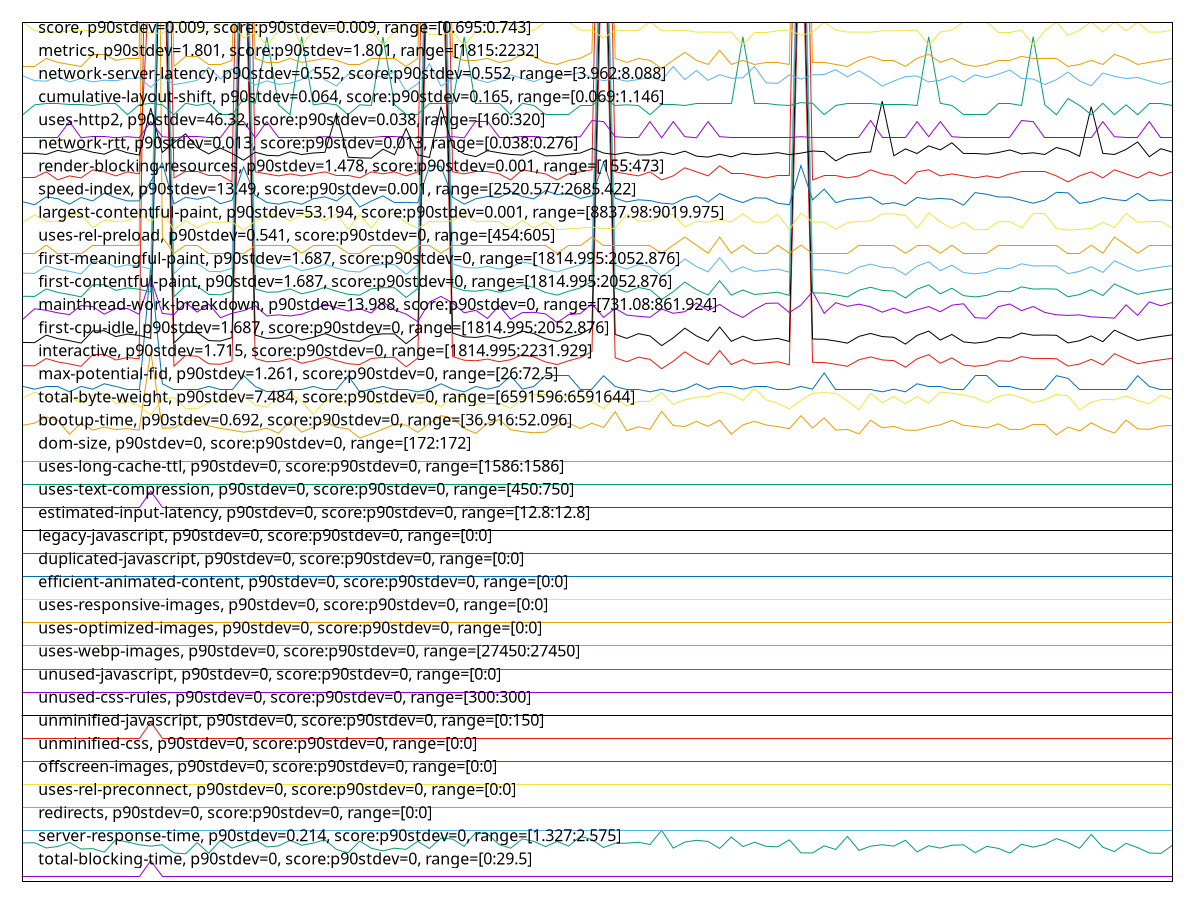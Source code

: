 reset
set terminal svg size 640, 4440 enhanced background rgb 'white'
set output "report_00007_2020-12-11T15:55:29.892Z/correlation/pages+cached+noexternal+nosvg/correlation.svg"

$totalBlockingTimeP90Stdev0ScoreP90Stdev0Range0295 <<EOF
0 0.2
1 0.2
2 0.2
3 0.2
4 0.2
5 0.2
6 0.2
7 0.2
8 0.2
9 0.2
10 0.2
11 0.8999999999999999
12 0.2
13 0.2
14 0.2
15 0.2
16 0.2
17 0.2
18 0.2
19 0.2
20 0.2
21 0.2
22 0.2
23 0.2
24 0.2
25 0.2
26 0.2
27 0.2
28 0.2
29 0.2
30 0.2
31 0.2
32 0.2
33 0.2
34 0.2
35 0.2
36 0.2
37 0.2
38 0.2
39 0.2
40 0.2
41 0.2
42 0.2
43 0.2
44 0.2
45 0.2
46 0.2
47 0.2
48 0.2
49 0.2
50 0.2
51 0.2
52 0.2
53 0.2
54 0.2
55 0.2
56 0.2
57 0.2
58 0.2
59 0.2
60 0.2
61 0.2
62 0.2
63 0.2
64 0.2
65 0.2
66 0.2
67 0.2
68 0.2
69 0.2
70 0.2
71 0.2
72 0.2
73 0.2
74 0.2
75 0.2
76 0.2
77 0.2
78 0.2
79 0.2
80 0.2
81 0.2
82 0.2
83 0.2
84 0.2
85 0.2
86 0.2
87 0.2
88 0.2
89 0.2
90 0.2
91 0.2
92 0.2
93 0.2
94 0.2
95 0.2
96 0.2
97 0.2
98 0.2
99 0.2
EOF

$serverResponseTimeP90Stdev0214ScoreP90Stdev0Range13272575 <<EOF
0 1.6701979045401627
1 1.6759022118742721
2 1.4518044237485446
3 1.516996507566938
4 1.689755529685681
5 1.4061699650756694
6 1.4232828870779977
7 1.2700814901047728
8 1.809545983701979
9 1.7117578579743888
10 1.5927823050058205
11 1.5292200232828868
12 1.5911525029103608
13 1.2366705471478463
14 1.2
15 1.6807916181606517
16 1.2236321303841677
17 1.7826542491268915
18 1.4436554132712456
19 1.618044237485448
20 1.8038416763678695
21 1.4941792782305003
22 1.5406286379511056
23 1.7834691501746212
24 1.569965075669383
25 1.6620488940628637
26 1.806286379511059
27 1.3866123399301513
28 1.240745052386496
29 1.7492433061699648
30 1.438766006984866
31 1.3263096623981372
32 1.4428405122235155
33 1.3931315483119906
34 1.7394644935972057
35 1.4265424912689173
36 1.8804423748544816
37 1.8364377182770664
38 1.5243306169965074
39 2.1273573923166467
40 2.0621653084982534
41 1.6017462165308498
42 1.440395809080326
43 1.8462165308498248
44 1.7362048894062863
45 1.5104772991850985
46 1.7362048894062863
47 1.5308498253783467
48 1.9562281722933639
49 1.817694994179278
50 1.4729918509895226
51 1.6555296856810244
52 1.6604190919674038
53 1.7019790454016297
54 1.6009313154831197
55 2.216996507566938
56 1.4452852153667053
57 1.7052386495925491
58 1.7834691501746212
59 1.7362048894062863
60 1.429802095459837
61 1.9277066356228172
62 1.5121071012805585
63 1.70034924330617
64 1.5251455180442375
65 1.5015133876600695
66 1.8046565774155994
67 1.2383003492433062
68 1.2374854481955762
69 1.5471478463329453
70 1.3866123399301513
71 1.9521536670547146
72 1.3474970896391152
73 1.5292200232828868
74 1.5911525029103606
75 1.5316647264260765
76 1.7867287543655412
77 1.2806752037252618
78 1.5479627473806752
79 1.4452852153667055
80 1.5715948777648427
81 1.5870779976717113
82 1.2464493597206054
83 1.5227008149010477
84 1.4330616996507566
85 1.2277066356228172
86 1.6139697322467983
87 1.487660069848661
88 1.607450523864959
89 1.857625145518044
90 1.684866123399301
91 1.4355064027939464
92 2.036903376018626
93 1.4835855646100116
94 1.29778812572759
95 1.6547147846332946
96 1.466472642607683
97 1.2350407450523864
98 1.2162980209545984
99 1.5707799767171127
EOF

$redirectsP90Stdev0ScoreP90Stdev0Range00 <<EOF
0 2.2
1 2.2
2 2.2
3 2.2
4 2.2
5 2.2
6 2.2
7 2.2
8 2.2
9 2.2
10 2.2
11 2.2
12 2.2
13 2.2
14 2.2
15 2.2
16 2.2
17 2.2
18 2.2
19 2.2
20 2.2
21 2.2
22 2.2
23 2.2
24 2.2
25 2.2
26 2.2
27 2.2
28 2.2
29 2.2
30 2.2
31 2.2
32 2.2
33 2.2
34 2.2
35 2.2
36 2.2
37 2.2
38 2.2
39 2.2
40 2.2
41 2.2
42 2.2
43 2.2
44 2.2
45 2.2
46 2.2
47 2.2
48 2.2
49 2.2
50 2.2
51 2.2
52 2.2
53 2.2
54 2.2
55 2.2
56 2.2
57 2.2
58 2.2
59 2.2
60 2.2
61 2.2
62 2.2
63 2.2
64 2.2
65 2.2
66 2.2
67 2.2
68 2.2
69 2.2
70 2.2
71 2.2
72 2.2
73 2.2
74 2.2
75 2.2
76 2.2
77 2.2
78 2.2
79 2.2
80 2.2
81 2.2
82 2.2
83 2.2
84 2.2
85 2.2
86 2.2
87 2.2
88 2.2
89 2.2
90 2.2
91 2.2
92 2.2
93 2.2
94 2.2
95 2.2
96 2.2
97 2.2
98 2.2
99 2.2
EOF

$usesRelPreconnectP90Stdev0ScoreP90Stdev0Range00 <<EOF
0 3.2
1 3.2
2 3.2
3 3.2
4 3.2
5 3.2
6 3.2
7 3.2
8 3.2
9 3.2
10 3.2
11 3.2
12 3.2
13 3.2
14 3.2
15 3.2
16 3.2
17 3.2
18 3.2
19 3.2
20 3.2
21 3.2
22 3.2
23 3.2
24 3.2
25 3.2
26 3.2
27 3.2
28 3.2
29 3.2
30 3.2
31 3.2
32 3.2
33 3.2
34 3.2
35 3.2
36 3.2
37 3.2
38 3.2
39 3.2
40 3.2
41 3.2
42 3.2
43 3.2
44 3.2
45 3.2
46 3.2
47 3.2
48 3.2
49 3.2
50 3.2
51 3.2
52 3.2
53 3.2
54 3.2
55 3.2
56 3.2
57 3.2
58 3.2
59 3.2
60 3.2
61 3.2
62 3.2
63 3.2
64 3.2
65 3.2
66 3.2
67 3.2
68 3.2
69 3.2
70 3.2
71 3.2
72 3.2
73 3.2
74 3.2
75 3.2
76 3.2
77 3.2
78 3.2
79 3.2
80 3.2
81 3.2
82 3.2
83 3.2
84 3.2
85 3.2
86 3.2
87 3.2
88 3.2
89 3.2
90 3.2
91 3.2
92 3.2
93 3.2
94 3.2
95 3.2
96 3.2
97 3.2
98 3.2
99 3.2
EOF

$offscreenImagesP90Stdev0ScoreP90Stdev0Range00 <<EOF
0 4.2
1 4.2
2 4.2
3 4.2
4 4.2
5 4.2
6 4.2
7 4.2
8 4.2
9 4.2
10 4.2
11 4.2
12 4.2
13 4.2
14 4.2
15 4.2
16 4.2
17 4.2
18 4.2
19 4.2
20 4.2
21 4.2
22 4.2
23 4.2
24 4.2
25 4.2
26 4.2
27 4.2
28 4.2
29 4.2
30 4.2
31 4.2
32 4.2
33 4.2
34 4.2
35 4.2
36 4.2
37 4.2
38 4.2
39 4.2
40 4.2
41 4.2
42 4.2
43 4.2
44 4.2
45 4.2
46 4.2
47 4.2
48 4.2
49 4.2
50 4.2
51 4.2
52 4.2
53 4.2
54 4.2
55 4.2
56 4.2
57 4.2
58 4.2
59 4.2
60 4.2
61 4.2
62 4.2
63 4.2
64 4.2
65 4.2
66 4.2
67 4.2
68 4.2
69 4.2
70 4.2
71 4.2
72 4.2
73 4.2
74 4.2
75 4.2
76 4.2
77 4.2
78 4.2
79 4.2
80 4.2
81 4.2
82 4.2
83 4.2
84 4.2
85 4.2
86 4.2
87 4.2
88 4.2
89 4.2
90 4.2
91 4.2
92 4.2
93 4.2
94 4.2
95 4.2
96 4.2
97 4.2
98 4.2
99 4.2
EOF

$unminifiedCssP90Stdev0ScoreP90Stdev0Range00 <<EOF
0 5.2
1 5.2
2 5.2
3 5.2
4 5.2
5 5.2
6 5.2
7 5.2
8 5.2
9 5.2
10 5.2
11 5.2
12 5.2
13 5.2
14 5.2
15 5.2
16 5.2
17 5.2
18 5.2
19 5.2
20 5.2
21 5.2
22 5.2
23 5.2
24 5.2
25 5.2
26 5.2
27 5.2
28 5.2
29 5.2
30 5.2
31 5.2
32 5.2
33 5.2
34 5.2
35 5.2
36 5.2
37 5.2
38 5.2
39 5.2
40 5.2
41 5.2
42 5.2
43 5.2
44 5.2
45 5.2
46 5.2
47 5.2
48 5.2
49 5.2
50 5.2
51 5.2
52 5.2
53 5.2
54 5.2
55 5.2
56 5.2
57 5.2
58 5.2
59 5.2
60 5.2
61 5.2
62 5.2
63 5.2
64 5.2
65 5.2
66 5.2
67 5.2
68 5.2
69 5.2
70 5.2
71 5.2
72 5.2
73 5.2
74 5.2
75 5.2
76 5.2
77 5.2
78 5.2
79 5.2
80 5.2
81 5.2
82 5.2
83 5.2
84 5.2
85 5.2
86 5.2
87 5.2
88 5.2
89 5.2
90 5.2
91 5.2
92 5.2
93 5.2
94 5.2
95 5.2
96 5.2
97 5.2
98 5.2
99 5.2
EOF

$unminifiedJavascriptP90Stdev0ScoreP90Stdev0Range0150 <<EOF
0 6.2
1 6.2
2 6.2
3 6.2
4 6.2
5 6.2
6 6.2
7 6.2
8 6.2
9 6.2
10 6.2
11 6.9
12 6.2
13 6.2
14 6.2
15 6.2
16 6.2
17 6.2
18 6.2
19 6.2
20 6.2
21 6.2
22 6.2
23 6.2
24 6.2
25 6.2
26 6.2
27 6.2
28 6.2
29 6.2
30 6.2
31 6.2
32 6.2
33 6.2
34 6.2
35 6.2
36 6.2
37 6.2
38 6.2
39 6.2
40 6.2
41 6.2
42 6.2
43 6.2
44 6.2
45 6.2
46 6.2
47 6.2
48 6.2
49 6.2
50 6.2
51 6.2
52 6.2
53 6.2
54 6.2
55 6.2
56 6.2
57 6.2
58 6.2
59 6.2
60 6.2
61 6.2
62 6.2
63 6.2
64 6.2
65 6.2
66 6.2
67 6.2
68 6.2
69 6.2
70 6.2
71 6.2
72 6.2
73 6.2
74 6.2
75 6.2
76 6.2
77 6.2
78 6.2
79 6.2
80 6.2
81 6.2
82 6.2
83 6.2
84 6.2
85 6.2
86 6.2
87 6.2
88 6.2
89 6.2
90 6.2
91 6.2
92 6.2
93 6.2
94 6.2
95 6.2
96 6.2
97 6.2
98 6.2
99 6.2
EOF

$unusedCssRulesP90Stdev0ScoreP90Stdev0Range300300 <<EOF
0 7.2
1 7.2
2 7.2
3 7.2
4 7.2
5 7.2
6 7.2
7 7.2
8 7.2
9 7.2
10 7.2
11 7.2
12 7.2
13 7.2
14 7.2
15 7.2
16 7.2
17 7.2
18 7.2
19 7.2
20 7.2
21 7.2
22 7.2
23 7.2
24 7.2
25 7.2
26 7.2
27 7.2
28 7.2
29 7.2
30 7.2
31 7.2
32 7.2
33 7.2
34 7.2
35 7.2
36 7.2
37 7.2
38 7.2
39 7.2
40 7.2
41 7.2
42 7.2
43 7.2
44 7.2
45 7.2
46 7.2
47 7.2
48 7.2
49 7.2
50 7.2
51 7.2
52 7.2
53 7.2
54 7.2
55 7.2
56 7.2
57 7.2
58 7.2
59 7.2
60 7.2
61 7.2
62 7.2
63 7.2
64 7.2
65 7.2
66 7.2
67 7.2
68 7.2
69 7.2
70 7.2
71 7.2
72 7.2
73 7.2
74 7.2
75 7.2
76 7.2
77 7.2
78 7.2
79 7.2
80 7.2
81 7.2
82 7.2
83 7.2
84 7.2
85 7.2
86 7.2
87 7.2
88 7.2
89 7.2
90 7.2
91 7.2
92 7.2
93 7.2
94 7.2
95 7.2
96 7.2
97 7.2
98 7.2
99 7.2
EOF

$unusedJavascriptP90Stdev0ScoreP90Stdev0Range00 <<EOF
0 8.2
1 8.2
2 8.2
3 8.2
4 8.2
5 8.2
6 8.2
7 8.2
8 8.2
9 8.2
10 8.2
11 8.2
12 8.2
13 8.2
14 8.2
15 8.2
16 8.2
17 8.2
18 8.2
19 8.2
20 8.2
21 8.2
22 8.2
23 8.2
24 8.2
25 8.2
26 8.2
27 8.2
28 8.2
29 8.2
30 8.2
31 8.2
32 8.2
33 8.2
34 8.2
35 8.2
36 8.2
37 8.2
38 8.2
39 8.2
40 8.2
41 8.2
42 8.2
43 8.2
44 8.2
45 8.2
46 8.2
47 8.2
48 8.2
49 8.2
50 8.2
51 8.2
52 8.2
53 8.2
54 8.2
55 8.2
56 8.2
57 8.2
58 8.2
59 8.2
60 8.2
61 8.2
62 8.2
63 8.2
64 8.2
65 8.2
66 8.2
67 8.2
68 8.2
69 8.2
70 8.2
71 8.2
72 8.2
73 8.2
74 8.2
75 8.2
76 8.2
77 8.2
78 8.2
79 8.2
80 8.2
81 8.2
82 8.2
83 8.2
84 8.2
85 8.2
86 8.2
87 8.2
88 8.2
89 8.2
90 8.2
91 8.2
92 8.2
93 8.2
94 8.2
95 8.2
96 8.2
97 8.2
98 8.2
99 8.2
EOF

$usesWebpImagesP90Stdev0ScoreP90Stdev0Range2745027450 <<EOF
0 9.2
1 9.2
2 9.2
3 9.2
4 9.2
5 9.2
6 9.2
7 9.2
8 9.2
9 9.2
10 9.2
11 9.2
12 9.2
13 9.2
14 9.2
15 9.2
16 9.2
17 9.2
18 9.2
19 9.2
20 9.2
21 9.2
22 9.2
23 9.2
24 9.2
25 9.2
26 9.2
27 9.2
28 9.2
29 9.2
30 9.2
31 9.2
32 9.2
33 9.2
34 9.2
35 9.2
36 9.2
37 9.2
38 9.2
39 9.2
40 9.2
41 9.2
42 9.2
43 9.2
44 9.2
45 9.2
46 9.2
47 9.2
48 9.2
49 9.2
50 9.2
51 9.2
52 9.2
53 9.2
54 9.2
55 9.2
56 9.2
57 9.2
58 9.2
59 9.2
60 9.2
61 9.2
62 9.2
63 9.2
64 9.2
65 9.2
66 9.2
67 9.2
68 9.2
69 9.2
70 9.2
71 9.2
72 9.2
73 9.2
74 9.2
75 9.2
76 9.2
77 9.2
78 9.2
79 9.2
80 9.2
81 9.2
82 9.2
83 9.2
84 9.2
85 9.2
86 9.2
87 9.2
88 9.2
89 9.2
90 9.2
91 9.2
92 9.2
93 9.2
94 9.2
95 9.2
96 9.2
97 9.2
98 9.2
99 9.2
EOF

$usesOptimizedImagesP90Stdev0ScoreP90Stdev0Range00 <<EOF
0 10.2
1 10.2
2 10.2
3 10.2
4 10.2
5 10.2
6 10.2
7 10.2
8 10.2
9 10.2
10 10.2
11 10.2
12 10.2
13 10.2
14 10.2
15 10.2
16 10.2
17 10.2
18 10.2
19 10.2
20 10.2
21 10.2
22 10.2
23 10.2
24 10.2
25 10.2
26 10.2
27 10.2
28 10.2
29 10.2
30 10.2
31 10.2
32 10.2
33 10.2
34 10.2
35 10.2
36 10.2
37 10.2
38 10.2
39 10.2
40 10.2
41 10.2
42 10.2
43 10.2
44 10.2
45 10.2
46 10.2
47 10.2
48 10.2
49 10.2
50 10.2
51 10.2
52 10.2
53 10.2
54 10.2
55 10.2
56 10.2
57 10.2
58 10.2
59 10.2
60 10.2
61 10.2
62 10.2
63 10.2
64 10.2
65 10.2
66 10.2
67 10.2
68 10.2
69 10.2
70 10.2
71 10.2
72 10.2
73 10.2
74 10.2
75 10.2
76 10.2
77 10.2
78 10.2
79 10.2
80 10.2
81 10.2
82 10.2
83 10.2
84 10.2
85 10.2
86 10.2
87 10.2
88 10.2
89 10.2
90 10.2
91 10.2
92 10.2
93 10.2
94 10.2
95 10.2
96 10.2
97 10.2
98 10.2
99 10.2
EOF

$usesResponsiveImagesP90Stdev0ScoreP90Stdev0Range00 <<EOF
0 11.2
1 11.2
2 11.2
3 11.2
4 11.2
5 11.2
6 11.2
7 11.2
8 11.2
9 11.2
10 11.2
11 11.2
12 11.2
13 11.2
14 11.2
15 11.2
16 11.2
17 11.2
18 11.2
19 11.2
20 11.2
21 11.2
22 11.2
23 11.2
24 11.2
25 11.2
26 11.2
27 11.2
28 11.2
29 11.2
30 11.2
31 11.2
32 11.2
33 11.2
34 11.2
35 11.2
36 11.2
37 11.2
38 11.2
39 11.2
40 11.2
41 11.2
42 11.2
43 11.2
44 11.2
45 11.2
46 11.2
47 11.2
48 11.2
49 11.2
50 11.2
51 11.2
52 11.2
53 11.2
54 11.2
55 11.2
56 11.2
57 11.2
58 11.2
59 11.2
60 11.2
61 11.2
62 11.2
63 11.2
64 11.2
65 11.2
66 11.2
67 11.2
68 11.2
69 11.2
70 11.2
71 11.2
72 11.2
73 11.2
74 11.2
75 11.2
76 11.2
77 11.2
78 11.2
79 11.2
80 11.2
81 11.2
82 11.2
83 11.2
84 11.2
85 11.2
86 11.2
87 11.2
88 11.2
89 11.2
90 11.2
91 11.2
92 11.2
93 11.2
94 11.2
95 11.2
96 11.2
97 11.2
98 11.2
99 11.2
EOF

$efficientAnimatedContentP90Stdev0ScoreP90Stdev0Range00 <<EOF
0 12.2
1 12.2
2 12.2
3 12.2
4 12.2
5 12.2
6 12.2
7 12.2
8 12.2
9 12.2
10 12.2
11 12.2
12 12.2
13 12.2
14 12.2
15 12.2
16 12.2
17 12.2
18 12.2
19 12.2
20 12.2
21 12.2
22 12.2
23 12.2
24 12.2
25 12.2
26 12.2
27 12.2
28 12.2
29 12.2
30 12.2
31 12.2
32 12.2
33 12.2
34 12.2
35 12.2
36 12.2
37 12.2
38 12.2
39 12.2
40 12.2
41 12.2
42 12.2
43 12.2
44 12.2
45 12.2
46 12.2
47 12.2
48 12.2
49 12.2
50 12.2
51 12.2
52 12.2
53 12.2
54 12.2
55 12.2
56 12.2
57 12.2
58 12.2
59 12.2
60 12.2
61 12.2
62 12.2
63 12.2
64 12.2
65 12.2
66 12.2
67 12.2
68 12.2
69 12.2
70 12.2
71 12.2
72 12.2
73 12.2
74 12.2
75 12.2
76 12.2
77 12.2
78 12.2
79 12.2
80 12.2
81 12.2
82 12.2
83 12.2
84 12.2
85 12.2
86 12.2
87 12.2
88 12.2
89 12.2
90 12.2
91 12.2
92 12.2
93 12.2
94 12.2
95 12.2
96 12.2
97 12.2
98 12.2
99 12.2
EOF

$duplicatedJavascriptP90Stdev0ScoreP90Stdev0Range00 <<EOF
0 13.2
1 13.2
2 13.2
3 13.2
4 13.2
5 13.2
6 13.2
7 13.2
8 13.2
9 13.2
10 13.2
11 13.2
12 13.2
13 13.2
14 13.2
15 13.2
16 13.2
17 13.2
18 13.2
19 13.2
20 13.2
21 13.2
22 13.2
23 13.2
24 13.2
25 13.2
26 13.2
27 13.2
28 13.2
29 13.2
30 13.2
31 13.2
32 13.2
33 13.2
34 13.2
35 13.2
36 13.2
37 13.2
38 13.2
39 13.2
40 13.2
41 13.2
42 13.2
43 13.2
44 13.2
45 13.2
46 13.2
47 13.2
48 13.2
49 13.2
50 13.2
51 13.2
52 13.2
53 13.2
54 13.2
55 13.2
56 13.2
57 13.2
58 13.2
59 13.2
60 13.2
61 13.2
62 13.2
63 13.2
64 13.2
65 13.2
66 13.2
67 13.2
68 13.2
69 13.2
70 13.2
71 13.2
72 13.2
73 13.2
74 13.2
75 13.2
76 13.2
77 13.2
78 13.2
79 13.2
80 13.2
81 13.2
82 13.2
83 13.2
84 13.2
85 13.2
86 13.2
87 13.2
88 13.2
89 13.2
90 13.2
91 13.2
92 13.2
93 13.2
94 13.2
95 13.2
96 13.2
97 13.2
98 13.2
99 13.2
EOF

$legacyJavascriptP90Stdev0ScoreP90Stdev0Range00 <<EOF
0 14.2
1 14.2
2 14.2
3 14.2
4 14.2
5 14.2
6 14.2
7 14.2
8 14.2
9 14.2
10 14.2
11 14.2
12 14.2
13 14.2
14 14.2
15 14.2
16 14.2
17 14.2
18 14.2
19 14.2
20 14.2
21 14.2
22 14.2
23 14.2
24 14.2
25 14.2
26 14.2
27 14.2
28 14.2
29 14.2
30 14.2
31 14.2
32 14.2
33 14.2
34 14.2
35 14.2
36 14.2
37 14.2
38 14.2
39 14.2
40 14.2
41 14.2
42 14.2
43 14.2
44 14.2
45 14.2
46 14.2
47 14.2
48 14.2
49 14.2
50 14.2
51 14.2
52 14.2
53 14.2
54 14.2
55 14.2
56 14.2
57 14.2
58 14.2
59 14.2
60 14.2
61 14.2
62 14.2
63 14.2
64 14.2
65 14.2
66 14.2
67 14.2
68 14.2
69 14.2
70 14.2
71 14.2
72 14.2
73 14.2
74 14.2
75 14.2
76 14.2
77 14.2
78 14.2
79 14.2
80 14.2
81 14.2
82 14.2
83 14.2
84 14.2
85 14.2
86 14.2
87 14.2
88 14.2
89 14.2
90 14.2
91 14.2
92 14.2
93 14.2
94 14.2
95 14.2
96 14.2
97 14.2
98 14.2
99 14.2
EOF

$estimatedInputLatencyP90Stdev0ScoreP90Stdev0Range128128 <<EOF
0 15.2
1 15.2
2 15.2
3 15.2
4 15.2
5 15.2
6 15.2
7 15.2
8 15.2
9 15.2
10 15.2
11 15.2
12 15.2
13 15.2
14 15.2
15 15.2
16 15.2
17 15.2
18 15.2
19 15.2
20 15.2
21 15.2
22 15.2
23 15.2
24 15.2
25 15.2
26 15.2
27 15.2
28 15.2
29 15.2
30 15.2
31 15.2
32 15.2
33 15.2
34 15.2
35 15.2
36 15.2
37 15.2
38 15.2
39 15.2
40 15.2
41 15.2
42 15.2
43 15.2
44 15.2
45 15.2
46 15.2
47 15.2
48 15.2
49 15.2
50 15.2
51 15.2
52 15.2
53 15.2
54 15.2
55 15.2
56 15.2
57 15.2
58 15.2
59 15.2
60 15.2
61 15.2
62 15.2
63 15.2
64 15.2
65 15.2
66 15.2
67 15.2
68 15.2
69 15.2
70 15.2
71 15.2
72 15.2
73 15.2
74 15.2
75 15.2
76 15.2
77 15.2
78 15.2
79 15.2
80 15.2
81 15.2
82 15.2
83 15.2
84 15.2
85 15.2
86 15.2
87 15.2
88 15.2
89 15.2
90 15.2
91 15.2
92 15.2
93 15.2
94 15.2
95 15.2
96 15.2
97 15.2
98 15.2
99 15.2
EOF

$usesTextCompressionP90Stdev0ScoreP90Stdev0Range450750 <<EOF
0 16.2
1 16.2
2 16.2
3 16.2
4 16.2
5 16.2
6 16.2
7 16.2
8 16.2
9 16.2
10 16.2
11 16.9
12 16.2
13 16.2
14 16.2
15 16.2
16 16.2
17 16.2
18 16.2
19 16.2
20 16.2
21 16.2
22 16.2
23 16.2
24 16.2
25 16.2
26 16.2
27 16.2
28 16.2
29 16.2
30 16.2
31 16.2
32 16.2
33 16.2
34 16.2
35 16.2
36 16.2
37 16.2
38 16.2
39 16.2
40 16.2
41 16.2
42 16.2
43 16.2
44 16.2
45 16.2
46 16.2
47 16.2
48 16.2
49 16.2
50 16.2
51 16.2
52 16.2
53 16.2
54 16.2
55 16.2
56 16.2
57 16.2
58 16.2
59 16.2
60 16.2
61 16.2
62 16.2
63 16.2
64 16.2
65 16.2
66 16.2
67 16.2
68 16.2
69 16.2
70 16.2
71 16.2
72 16.2
73 16.2
74 16.2
75 16.2
76 16.2
77 16.2
78 16.2
79 16.2
80 16.2
81 16.2
82 16.2
83 16.2
84 16.2
85 16.2
86 16.2
87 16.2
88 16.2
89 16.2
90 16.2
91 16.2
92 16.2
93 16.2
94 16.2
95 16.2
96 16.2
97 16.2
98 16.2
99 16.2
EOF

$usesLongCacheTtlP90Stdev0ScoreP90Stdev0Range15861586 <<EOF
0 17.2
1 17.2
2 17.2
3 17.2
4 17.2
5 17.2
6 17.2
7 17.2
8 17.2
9 17.2
10 17.2
11 17.2
12 17.2
13 17.2
14 17.2
15 17.2
16 17.2
17 17.2
18 17.2
19 17.2
20 17.2
21 17.2
22 17.2
23 17.2
24 17.2
25 17.2
26 17.2
27 17.2
28 17.2
29 17.2
30 17.2
31 17.2
32 17.2
33 17.2
34 17.2
35 17.2
36 17.2
37 17.2
38 17.2
39 17.2
40 17.2
41 17.2
42 17.2
43 17.2
44 17.2
45 17.2
46 17.2
47 17.2
48 17.2
49 17.2
50 17.2
51 17.2
52 17.2
53 17.2
54 17.2
55 17.2
56 17.2
57 17.2
58 17.2
59 17.2
60 17.2
61 17.2
62 17.2
63 17.2
64 17.2
65 17.2
66 17.2
67 17.2
68 17.2
69 17.2
70 17.2
71 17.2
72 17.2
73 17.2
74 17.2
75 17.2
76 17.2
77 17.2
78 17.2
79 17.2
80 17.2
81 17.2
82 17.2
83 17.2
84 17.2
85 17.2
86 17.2
87 17.2
88 17.2
89 17.2
90 17.2
91 17.2
92 17.2
93 17.2
94 17.2
95 17.2
96 17.2
97 17.2
98 17.2
99 17.2
EOF

$domSizeP90Stdev0ScoreP90Stdev0Range172172 <<EOF
0 18.2
1 18.2
2 18.2
3 18.2
4 18.2
5 18.2
6 18.2
7 18.2
8 18.2
9 18.2
10 18.2
11 18.2
12 18.2
13 18.2
14 18.2
15 18.2
16 18.2
17 18.2
18 18.2
19 18.2
20 18.2
21 18.2
22 18.2
23 18.2
24 18.2
25 18.2
26 18.2
27 18.2
28 18.2
29 18.2
30 18.2
31 18.2
32 18.2
33 18.2
34 18.2
35 18.2
36 18.2
37 18.2
38 18.2
39 18.2
40 18.2
41 18.2
42 18.2
43 18.2
44 18.2
45 18.2
46 18.2
47 18.2
48 18.2
49 18.2
50 18.2
51 18.2
52 18.2
53 18.2
54 18.2
55 18.2
56 18.2
57 18.2
58 18.2
59 18.2
60 18.2
61 18.2
62 18.2
63 18.2
64 18.2
65 18.2
66 18.2
67 18.2
68 18.2
69 18.2
70 18.2
71 18.2
72 18.2
73 18.2
74 18.2
75 18.2
76 18.2
77 18.2
78 18.2
79 18.2
80 18.2
81 18.2
82 18.2
83 18.2
84 18.2
85 18.2
86 18.2
87 18.2
88 18.2
89 18.2
90 18.2
91 18.2
92 18.2
93 18.2
94 18.2
95 18.2
96 18.2
97 18.2
98 18.2
99 18.2
EOF

$bootupTimeP90Stdev0692ScoreP90Stdev0Range3691652096 <<EOF
0 19.753878702397746
1 19.844710860366714
2 20.110296191819472
3 19.96614950634697
4 19.36586741889986
5 19.837799717912556
6 19.54160789844852
7 19.677856135401978
8 19.56530324400564
9 19.60973201692525
10 19.53963328631876
11 22.946826516220042
12 19.627503526093093
13 19.638363892806773
14 19.94146685472497
15 19.95331452750353
16 19.727221438645984
17 19.61763046544429
18 19.54160789844852
19 19.454724964739068
20 19.5179125528914
21 19.62849083215797
22 19.411283497884344
23 19.917771509167842
24 19.45373765867419
25 19.672919605077574
26 19.922708039492246
27 19.668970380818056
28 19.594922425952046
29 19.2
30 19.3836389280677
31 19.587023977433006
32 19.79534555712271
33 19.76177715091679
34 19.44287729196051
35 19.846685472496475
36 20.166572637517636
37 20.05698166431594
38 19.613681241184768
39 19.404372355430183
40 19.82595204513399
41 20.000705218617778
42 19.558392101551483
43 19.478420310296194
44 19.427080394922427
45 19.45768688293371
46 19.751904090267985
47 19.850634696755996
48 19.61071932299013
49 19.837799717912553
50 19.65712270803949
51 20.339351198871654
52 19.51988716502116
53 19.683779971791257
54 19.578138222849084
55 20.35909732016926
56 19.741043723554306
57 19.69858956276446
58 19.918758815232724
59 19.70747531734838
60 19.975035260930895
61 19.37080394922426
62 19.767700987306068
63 19.924682651622003
64 19.763751763046546
65 19.695627644569818
66 19.605782792665728
67 20.167559943582514
68 19.63244005641749
69 20.07080394922426
70 19.5425952045134
71 19.57517630465445
72 19.37771509167842
73 19.97009873060649
74 19.641325811001412
75 19.70352609308886
76 19.543582510578283
77 19.53568406205924
78 19.671932299012695
79 19.771650211565586
80 19.96417489421721
81 19.749929478138224
82 19.69858956276446
83 19.63540197461213
84 19.81706629055007
85 19.569252468265162
86 19.574188998589563
87 19.78942172073343
88 19.78547249647391
89 19.335260930888577
90 19.676868829337096
91 19.506064880112838
92 19.86149506346968
93 19.593935119887167
94 19.416220028208745
95 19.97997179125529
96 19.59788434414669
97 19.577150916784202
98 19.71734837799718
99 19.748942172073345
EOF

$totalByteWeightP90Stdev7484ScoreP90Stdev0Range65915966591644 <<EOF
0 20.924137931034483
1 21.189655172413794
2 20.99655172413793
3 20.851724137931033
4 20.97241379310345
5 20.73103448275862
6 21.044827586206896
7 21.141379310344828
8 20.682758620689654
9 20.779310344827586
10 20.586206896551722
11 20.2
12 20.875862068965517
13 20.948275862068964
14 20.48965517241379
15 20.46551724137931
16 20.73103448275862
17 20.851724137931033
18 21.117241379310343
19 21.02068965517241
20 20.63448275862069
21 20.537931034482757
22 21.02068965517241
23 21.141379310344828
24 20.779310344827586
25 20.22413793103448
26 20.803448275862067
27 20.9
28 20.658620689655173
29 21.26206896551724
30 20.779310344827586
31 20.682758620689654
32 21.02068965517241
33 21.044827586206896
34 20.70689655172414
35 20.82758620689655
36 20.537931034482757
37 21.02068965517241
38 20.99655172413793
39 20.658620689655173
40 20.682758620689654
41 20.682758620689654
42 20.48965517241379
43 20.924137931034483
44 21.068965517241377
45 21.068965517241377
46 20.851724137931033
47 21.044827586206896
48 20.99655172413793
49 20.779310344827586
50 20.46551724137931
51 20.97241379310345
52 20.586206896551722
53 20.803448275862067
54 20.803448275862067
55 21.16551724137931
56 20.658620689655173
57 20.851724137931033
58 20.97241379310345
59 20.99655172413793
60 21.189655172413794
61 21.093103448275862
62 20.82758620689655
63 21.358620689655172
64 20.851724137931033
65 20.70689655172414
66 20.46551724137931
67 20.82758620689655
68 21.141379310344828
69 21.16551724137931
70 21.141379310344828
71 20.803448275862067
72 20.417241379310344
73 21.141379310344828
74 20.73103448275862
75 20.99655172413793
76 20.682758620689654
77 20.99655172413793
78 20.70689655172414
79 21.189655172413794
80 21.141379310344828
81 21.068965517241377
82 20.948275862068964
83 20.73103448275862
84 20.99655172413793
85 21.093103448275862
86 20.948275862068964
87 20.73103448275862
88 20.851724137931033
89 21.093103448275862
90 21.02068965517241
91 20.417241379310344
92 20.7551724137931
93 20.875862068965517
94 20.851724137931033
95 21.02068965517241
96 20.82758620689655
97 20.682758620689654
98 21.044827586206896
99 20.875862068965517
EOF

$maxPotentialFidP90Stdev1261ScoreP90Stdev0Range26725 <<EOF
0 21.433333333333334
1 21.316666666666666
2 21.433333333333334
3 21.433333333333334
4 21.2
5 21.433333333333334
6 21.316666666666666
7 21.55
8 21.433333333333334
9 21.316666666666666
10 21.316666666666666
11 26.625
12 21.55
13 21.316666666666666
14 21.316666666666666
15 21.316666666666666
16 21.433333333333334
17 21.316666666666666
18 21.316666666666666
19 21.9
20 21.433333333333334
21 21.2
22 21.2
23 21.316666666666666
24 21.316666666666666
25 21.433333333333334
26 21.316666666666666
27 21.316666666666666
28 21.9
29 21.2
30 21.316666666666666
31 21.433333333333334
32 21.316666666666666
33 21.316666666666666
34 21.2
35 21.316666666666666
36 21.55
37 21.316666666666666
38 21.2
39 21.433333333333334
40 21.316666666666666
41 21.433333333333334
42 21.9
43 21.316666666666666
44 21.433333333333334
45 21.9
46 21.9
47 21.9
48 21.316666666666666
49 21.316666666666666
50 21.9
51 21.433333333333334
52 21.316666666666666
53 21.316666666666666
54 21.2
55 21.316666666666666
56 21.2
57 21.316666666666666
58 21.55
59 21.316666666666666
60 21.433333333333334
61 21.433333333333334
62 21.316666666666666
63 21.433333333333334
64 21.433333333333334
65 21.316666666666666
66 21.316666666666666
67 21.433333333333334
68 21.316666666666666
69 22.016666666666666
70 21.316666666666666
71 21.316666666666666
72 21.316666666666666
73 21.316666666666666
74 21.2
75 21.316666666666666
76 21.2
77 21.55
78 21.433333333333334
79 21.433333333333334
80 21.316666666666666
81 21.316666666666666
82 21.9
83 21.9
84 21.433333333333334
85 21.433333333333334
86 21.316666666666666
87 21.316666666666666
88 21.316666666666666
89 21.9
90 21.78333333333333
91 21.316666666666666
92 21.316666666666666
93 21.316666666666666
94 21.316666666666666
95 21.316666666666666
96 21.9
97 21.433333333333334
98 21.316666666666666
99 21.316666666666666
EOF

$interactiveP90Stdev1715ScoreP90Stdev0Range18149952231929 <<EOF
0 22.332823625233186
1 22.326763616300173
2 22.6423162817582
3 22.49306902078244
4 22.409258821365654
5 22.306726045032946
6 22.810341294238164
7 22.82567982974697
8 22.579168965607792
9 22.68573868264101
10 22.62973647565749
11 60.54028795880281
12 44.074999999999925
13 22.311894064790682
14 22.77262026746535
15 22.74442605291503
16 22.412606079714113
17 22.394545597856016
18 22.537475368487392
19 43.26053112109497
20 22.641838101994132
21 22.50399358923827
22 22.517198707338217
23 22.64102887470114
24 22.437416252857204
25 22.54642284753422
26 22.704295735792535
27 22.5461469745934
28 22.417130395943357
29 22.38191981293187
30 22.64524053493076
31 22.694750532040654
32 22.6914216652216
33 22.283626284122835
34 22.65745251044376
35 43.65358109350771
36 43.57363771314462
37 22.728388639289587
38 22.570901973148366
39 22.544583694595516
40 22.619455610730125
41 22.50425107064975
42 22.592245343002
43 22.808538924358245
44 22.70834187225767
45 22.492977063135484
46 22.381662331520392
47 22.545963059299535
48 22.682704080292115
49 22.94597882346757
50 43.65722721420867
51 22.67472215653818
52 22.504159113002796
53 22.70384514332254
54 22.605570006042907
55 22.2
56 22.52503349885709
57 22.932828879955856
58 22.609285094979096
59 22.386122277396776
60 22.983626284122835
61 22.38227844775489
62 22.596778854995915
63 22.410546228422778
64 22.453876671658634
65 22.505685609941914
66 22.37341373059039
67 43.93652557736254
68 22.47822705656706
69 22.467293292346515
70 22.39434329103281
71 22.30534668032895
72 22.589137174535594
73 22.71157878142979
74 22.58088857360549
75 22.55127821129239
76 22.263827802737662
77 22.628577809306062
78 22.810764299414064
79 22.435889755918108
80 22.67085993536691
81 22.35934421060926
82 22.30733296550273
83 22.366811171540448
84 22.543388245185348
85 22.523323086624067
86 22.727009274585487
87 22.63633903470745
88 22.645939413047458
89 22.635253934473553
90 22.31467118572816
91 22.405341425606256
92 22.607924121804462
93 22.364898452484113
94 22.852273981240618
95 22.624071884606284
96 22.41631197288561
97 22.510651322876424
98 22.585716350069607
99 22.65443629962431
EOF

$firstCpuIdleP90Stdev1687ScoreP90Stdev0Range18149952052876 <<EOF
0 23.337077006507606
1 23.3308229392625
2 23.656480477223415
3 23.502453904555335
4 23.415959869848113
5 23.310143709327523
6 23.82988611713665
7 23.845715835141007
8 23.591311008676755
9 23.701293383947945
10 23.643497830802612
11 23.517771149674594
12 45.7754982375279
13 23.315477223427283
14 23.790957158351393
15 23.76186008676789
16 23.419414316702795
17 23.400775488069364
18 23.548282266811256
19 44.934947803688345
20 23.655986984815602
21 23.513728308025986
22 23.527356290672458
23 23.65515184381781
24 23.44501898047718
25 23.55751626898049
26 23.720444685466386
27 23.55723156182212
28 23.424083514099795
29 23.387745390455535
30 23.65949837310196
31 23.71059381778742
32 23.707158351409976
33 23.286304229934906
34 23.672101409978325
35 45.340584327549564
36 45.25808093817864
37 23.745309110629115
38 23.582779284164875
39 23.555618221258147
40 23.632887744034704
41 23.513994034707174
42 23.604806127982634
43 23.828026030368765
44 23.724620390455527
45 23.5023590021692
46 23.387479663774347
47 23.55704175704989
48 23.698161605206046
49 23.969867136659442
50 45.34434720715909
51 23.689924078091117
52 23.51389913232104
53 23.7199796637744
54 23.61855748373101
55 23.2
56 23.535441973969636
57 23.95629609544471
58 23.622391540130153
59 23.39208242950106
60 24.0087201735358
61 23.388115509761366
62 23.609484815618224
63 23.417288503253786
64 23.46200650759218
65 23.515474511930577
66 23.378966919739725
67 45.63258947939336
68 23.48713665943599
69 23.47585276572671
70 23.400566702819958
71 23.3087201735358
72 23.601598427331883
73 23.727960954446857
74 23.593085683297154
75 23.562527114967466
76 23.265871746203857
77 23.642302060737492
78 23.830322668112785
79 23.443443600867667
80 23.685938177874203
81 23.364446854663758
82 23.31077006507591
83 23.37215292841652
84 23.55438449023861
85 23.533676789587826
86 23.743885574837286
87 23.65031182212584
88 23.66021963123644
89 23.649191973969593
90 23.318343275488058
91 23.411917028199568
92 23.620986984815623
93 23.370178958785196
94 23.873161605206075
95 23.637651843817796
96 23.423238882863327
97 23.52059924078091
98 23.598068058568327
99 23.668988611713708
EOF

$mainthreadWorkBreakdownP90Stdev13988ScoreP90Stdev0Range73108861924 <<EOF
0 24.347202007528214
1 24.79618569636134
2 24.729611041405267
3 24.6210539523212
4 24.545110832287744
5 24.934663320786274
6 24.893442074445822
7 24.561915516520283
8 24.812229192806345
9 24.8079548306148
10 24.559456294437464
11 26.115324132162243
12 24.593416980342944
13 24.545169385194473
14 25.076127143454602
15 24.652086992889995
16 25.005336679213702
17 24.408741112505215
18 24.60237557507319
19 24.71339188624005
20 24.931677122542848
21 24.486148055207018
22 24.53299038059389
23 24.48556252613968
24 24.562091175240482
25 24.73903805938937
26 24.99128398159764
27 24.837465495608516
28 24.69664575491424
29 24.799171894604743
30 24.612622333751574
31 25.087837724801332
32 24.745010455876187
33 24.5678879130071
34 24.240928481806762
35 25.086081137599315
36 25.33223755750731
37 25.0457967377666
38 24.622986198243417
39 24.728498536177312
40 24.375483061480537
41 24.928690924299442
42 24.342634880803008
43 24.62895859473023
44 24.64312839815975
45 24.574914261815128
46 24.2
47 24.545696361355077
48 24.586449184441644
49 25.01517356754494
50 24.42232538686741
51 24.814981179422812
52 24.522685069008773
53 24.47045587620241
54 24.42911752404851
55 24.78874947720618
56 24.602024257632774
57 24.669008782935997
58 25.046206608113746
59 24.71620242576327
60 24.985194479297355
61 24.65431200334587
62 24.419866164784604
63 24.76503554997907
64 25.031568381430354
65 25.04462567963195
66 24.634286909242988
67 24.955742367210355
68 25.541271434546196
69 24.601028858218314
70 25.059673776662475
71 24.90374738603093
72 24.996202425763272
73 24.87856963613549
74 24.64751986616476
75 24.82680886658301
76 24.607176913425334
77 24.748640736093677
78 24.892329569217893
79 24.667135089920524
80 24.95334169803428
81 25.01306566290254
82 24.408565453785013
83 24.38783772480133
84 24.890924299456287
85 25.002877457130896
86 24.71468005018819
87 24.895023002927623
88 24.639146800501877
89 24.535918025930563
90 24.510798828941844
91 24.531702216645755
92 24.44680050188204
93 24.42349644500208
94 24.39123379339188
95 24.965872020075256
96 24.509686323713915
97 25.094981179422817
98 24.92798828941863
99 25.07173567544959
EOF

$firstContentfulPaintP90Stdev1687ScoreP90Stdev0Range18149952052876 <<EOF
0 25.337077006507606
1 25.3308229392625
2 25.656480477223415
3 25.502453904555335
4 25.415959869848113
5 25.310143709327523
6 25.82988611713665
7 25.845715835141007
8 25.591311008676755
9 25.701293383947945
10 25.643497830802612
11 25.517771149674594
12 47.7754982375279
13 25.315477223427283
14 25.790957158351393
15 25.76186008676789
16 25.419414316702795
17 25.400775488069364
18 25.548282266811256
19 46.934947803688345
20 25.655986984815602
21 25.513728308025986
22 25.527356290672458
23 25.65515184381781
24 25.44501898047718
25 25.55751626898049
26 25.720444685466386
27 25.55723156182212
28 25.424083514099795
29 25.387745390455535
30 25.65949837310196
31 25.71059381778742
32 25.707158351409976
33 25.286304229934906
34 25.672101409978325
35 47.340584327549564
36 47.25808093817864
37 25.745309110629115
38 25.582779284164875
39 25.555618221258147
40 25.632887744034704
41 25.513994034707174
42 25.604806127982634
43 25.828026030368765
44 25.724620390455527
45 25.5023590021692
46 25.387479663774347
47 25.55704175704989
48 25.698161605206046
49 25.969867136659442
50 47.34434720715909
51 25.689924078091117
52 25.51389913232104
53 25.7199796637744
54 25.61855748373101
55 25.2
56 25.535441973969636
57 25.95629609544471
58 25.622391540130153
59 25.39208242950106
60 26.0087201735358
61 25.388115509761366
62 25.609484815618224
63 25.417288503253786
64 25.46200650759218
65 25.515474511930577
66 25.378966919739725
67 47.63258947939336
68 25.48713665943599
69 25.47585276572671
70 25.400566702819958
71 25.3087201735358
72 25.601598427331883
73 25.727960954446857
74 25.593085683297154
75 25.562527114967466
76 25.265871746203857
77 25.642302060737492
78 25.830322668112785
79 25.443443600867667
80 25.685938177874203
81 25.364446854663758
82 25.31077006507591
83 25.37215292841652
84 25.55438449023861
85 25.533676789587826
86 25.743885574837286
87 25.65031182212584
88 25.66021963123644
89 25.649191973969593
90 25.318343275488058
91 25.411917028199568
92 25.620986984815623
93 25.370178958785196
94 25.873161605206075
95 25.637651843817796
96 25.423238882863327
97 25.52059924078091
98 25.598068058568327
99 25.668988611713708
EOF

$firstMeaningfulPaintP90Stdev1687ScoreP90Stdev0Range18149952052876 <<EOF
0 26.337077006507606
1 26.3308229392625
2 26.656480477223415
3 26.502453904555335
4 26.415959869848113
5 26.310143709327523
6 26.82988611713665
7 26.845715835141007
8 26.591311008676755
9 26.701293383947945
10 26.643497830802612
11 26.517771149674594
12 48.7754982375279
13 26.315477223427283
14 26.790957158351393
15 26.76186008676789
16 26.419414316702795
17 26.400775488069364
18 26.548282266811256
19 47.934947803688345
20 26.655986984815602
21 26.513728308025986
22 26.527356290672458
23 26.65515184381781
24 26.44501898047718
25 26.55751626898049
26 26.720444685466386
27 26.55723156182212
28 26.424083514099795
29 26.387745390455535
30 26.65949837310196
31 26.71059381778742
32 26.707158351409976
33 26.286304229934906
34 26.672101409978325
35 48.340584327549564
36 48.25808093817864
37 26.745309110629115
38 26.582779284164875
39 26.555618221258147
40 26.632887744034704
41 26.513994034707174
42 26.604806127982634
43 26.828026030368765
44 26.724620390455527
45 26.5023590021692
46 26.387479663774347
47 26.55704175704989
48 26.698161605206046
49 26.969867136659442
50 48.34434720715909
51 26.689924078091117
52 26.51389913232104
53 26.7199796637744
54 26.61855748373101
55 26.2
56 26.535441973969636
57 26.95629609544471
58 26.622391540130153
59 26.39208242950106
60 27.0087201735358
61 26.388115509761366
62 26.609484815618224
63 26.417288503253786
64 26.46200650759218
65 26.515474511930577
66 26.378966919739725
67 48.63258947939336
68 26.48713665943599
69 26.47585276572671
70 26.400566702819958
71 26.3087201735358
72 26.601598427331883
73 26.727960954446857
74 26.593085683297154
75 26.562527114967466
76 26.265871746203857
77 26.642302060737492
78 26.830322668112785
79 26.443443600867667
80 26.685938177874203
81 26.364446854663758
82 26.31077006507591
83 26.37215292841652
84 26.55438449023861
85 26.533676789587826
86 26.743885574837286
87 26.65031182212584
88 26.66021963123644
89 26.649191973969593
90 26.318343275488058
91 26.411917028199568
92 26.620986984815623
93 26.370178958785196
94 26.873161605206075
95 26.637651843817796
96 26.423238882863327
97 26.52059924078091
98 26.598068058568327
99 26.668988611713708
EOF

$usesRelPreloadP90Stdev0541ScoreP90Stdev0Range454605 <<EOF
0 27.2
1 27.2
2 27.55
3 27.2
4 27.2
5 27.2
6 27.55
7 27.55
8 27.55
9 27.55
10 27.55
11 80.05
12 27.9
13 27.2
14 27.55
15 27.55
16 27.2
17 27.2
18 27.2
19 27.2
20 27.55
21 27.55
22 27.55
23 27.55
24 27.2
25 27.55
26 27.55
27 27.55
28 27.2
29 27.2
30 27.55
31 27.55
32 27.55
33 27.2
34 27.55
35 27.55
36 27.2
37 27.55
38 27.55
39 27.55
40 27.55
41 27.55
42 27.55
43 27.55
44 27.55
45 27.55
46 27.2
47 27.55
48 27.55
49 27.9
50 27.55
51 27.55
52 27.55
53 27.55
54 27.55
55 27.2
56 27.55
57 27.9
58 27.55
59 27.2
60 27.9
61 27.2
62 27.55
63 27.2
64 27.2
65 27.55
66 27.2
67 27.55
68 27.2
69 27.2
70 27.2
71 27.2
72 27.55
73 27.55
74 27.55
75 27.55
76 27.2
77 27.55
78 27.55
79 27.2
80 27.55
81 27.2
82 27.2
83 27.2
84 27.55
85 27.55
86 27.55
87 27.55
88 27.55
89 27.55
90 27.2
91 27.2
92 27.55
93 27.2
94 27.9
95 27.55
96 27.2
97 27.55
98 27.55
99 27.55
EOF

$largestContentfulPaintP90Stdev53194ScoreP90Stdev0001Range8837989019975 <<EOF
0 28.53407073437802
1 28.862899975759966
2 28.59252018312583
3 28.552747902280366
4 28.871020183722884
5 28.8586036357688
6 28.31030226029516
7 28.626777643508866
8 28.579318341120814
9 28.60074633682686
10 28.91364422292729
11 28.566466935018767
12 28.960617470508954
13 28.216805250896478
14 28.616705275614162
15 28.298136053552625
16 28.549442269871776
17 28.54527966809044
18 28.5518457962618
19 28.2
20 28.591574821155003
21 28.88926228451135
22 28.898656139957065
23 28.59192337636441
24 28.87680373440072
25 28.897413837367193
26 28.603560481314286
27 28.904395389852883
28 28.23671281032937
29 28.8716880389083
30 28.2794329738721
31 28.932136664927295
32 28.92574711298612
33 28.524781361908754
34 28.281441972543085
35 28.572462586138776
36 28.56087876750689
37 28.608024620965626
38 28.90248690380524
39 28.57464544448255
40 28.58866225370378
41 28.566695752737168
42 28.25512041215252
43 28.622826933203743
44 28.290874068758164
45 28.564457100483992
46 28.221608960221264
47 28.260209151037017
48 28.286552025954776
49 28.33592838199455
50 28.259155126770704
51 28.284864416919326
52 28.889338139152247
53 28.597588652312908
54 28.585381070311684
55 28.83510959368662
56 28.893602089420742
57 28.3335077203964
58 28.58614337810778
59 28.54459572252666
60 28.656335877543587
61 28.54388168586569
62 28.907491429410733
63 28.548175936197346
64 28.55019266660856
65 28.88987748027663
66 28.228192014634796
67 28.939227506606347
68 28.550093616746903
69 28.559557266820878
70 28.232727620642017
71 28.528846794522007
72 28.57679695793338
73 28.605360305066434
74 28.904058536736837
75 28.905565599189007
76 28.83362698025095
77 28.275939481071873
78 28.94880504312463
79 28.55436028357278
80 28.28393639912258
81 28.539404381359294
82 28.215733464524156
83 28.22724101058324
84 28.56420696823839
85 28.570198857971228
86 28.295221396441846
87 28.914537134443954
88 28.916980782296914
89 28.274072370282887
90 28.200514056244078
91 28.23492970385345
92 28.272711166065847
93 28.54026135073206
94 28.31844399175123
95 28.921608960221263
96 28.54737977591687
97 28.56781664610842
98 28.577537324304426
99 28.28082552298208
EOF

$speedIndexP90Stdev1349ScoreP90Stdev0001Range25205772685422 <<EOF
0 29.429011373156335
1 29.299864120893044
2 29.63953990024204
3 29.561778378975532
4 29.32434712078051
5 29.616488619484073
6 29.461964525613404
7 29.80343871944769
8 29.604114173137553
9 29.465213943829035
10 29.46861926322409
11 30.304216326901194
12 31.109643433513817
13 29.3367207220114
14 29.623489802201547
15 29.53774939543607
16 29.650380547843923
17 29.346196667671933
18 29.49222072457756
19 30.938806618689053
20 29.708223240329744
21 29.398069445213597
22 29.325433305476423
23 29.445355548474208
24 29.322456122344082
25 29.55844891301963
26 29.643896176228026
27 29.467630490634942
28 29.834883928523862
29 29.2
30 29.459388436644048
31 29.687095227384113
32 29.3925768739025
33 29.405421053957593
34 29.383619840053353
35 30.98562273010857
36 30.961230400795085
37 29.625544667041215
38 29.32695139934681
39 29.558991746541224
40 29.6596300487041
41 29.610843764322443
42 29.881059444764897
43 29.652793852768596
44 29.558759403004245
45 29.912947303810743
46 29.741441459853345
47 29.78890905649351
48 29.574431549549985
49 29.68737225474166
50 31.13308177882255
51 29.5866744811441
52 29.42322181625249
53 29.51459410711563
54 29.4818053714827
55 29.37078590135775
56 29.332109868153797
57 29.583276491853862
58 29.68689542426322
59 29.41619179206959
60 29.785061722227784
61 29.557115936468104
62 29.394972222629473
63 29.600407604632814
64 29.58748772251959
65 29.363276711776578
66 29.304008962601323
67 30.998843354167512
68 29.510040457786566
69 29.97893865828689
70 29.390673346800867
71 29.53118556153311
72 29.574086716458655
73 29.6339874212322
74 29.325605016092723
75 29.388670549896165
76 29.262919937936264
77 29.61820811341076
78 29.536479655150117
79 29.57323778448852
80 29.534682868045003
81 29.27893865828689
82 29.82552042327078
83 29.755180946660587
84 29.635760267923196
85 29.63089033294365
86 29.495178285063204
87 29.367378644547628
88 29.499630272233244
89 29.839525764000317
90 29.81352459821143
91 29.35883170266964
92 29.438269063071647
93 29.614080428706888
94 29.52723670744246
95 29.477486817568895
96 29.795096053132195
97 29.47682189865627
98 29.509294281665927
99 29.48275971676761
EOF

$renderBlockingResourcesP90Stdev1478ScoreP90Stdev0001Range155473 <<EOF
0 30.4625
1 30.4625
2 30.724999999999998
3 30.375
4 30.55
5 30.4625
6 30.8125
7 30.724999999999998
8 30.55
9 30.724999999999998
10 30.6375
11 40.0875
12 58.025
13 30.4625
14 30.724999999999998
15 30.724999999999998
16 30.55
17 30.55
18 30.287499999999998
19 57.325
20 30.724999999999998
21 30.6375
22 30.55
23 30.6375
24 30.55
25 30.6375
26 30.724999999999998
27 30.55
28 30.55
29 30.4625
30 30.724999999999998
31 30.6375
32 30.724999999999998
33 30.55
34 30.724999999999998
35 57.7625
36 57.675
37 30.724999999999998
38 30.6375
39 30.724999999999998
40 30.724999999999998
41 30.6375
42 30.375
43 30.8125
44 30.724999999999998
45 30.6375
46 30.375
47 30.6375
48 30.724999999999998
49 30.8125
50 57.675
51 30.724999999999998
52 30.6375
53 30.55
54 30.724999999999998
55 30.375
56 30.55
57 30.9
58 30.724999999999998
59 30.55
60 30.9875
61 30.6375
62 30.6375
63 30.55
64 30.4625
65 30.55
66 30.55
67 57.9375
68 30.375
69 30.55
70 30.55
71 30.4625
72 30.55
73 30.8125
74 30.6375
75 30.55
76 30.2
77 30.724999999999998
78 30.8125
79 30.55
80 30.6375
81 30.55
82 30.4625
83 30.55
84 30.4625
85 30.6375
86 30.724999999999998
87 30.724999999999998
88 30.724999999999998
89 30.55
90 30.287499999999998
91 30.55
92 30.724999999999998
93 30.4625
94 30.8125
95 30.6375
96 30.4625
97 30.724999999999998
98 30.55
99 30.724999999999998
EOF

$networkRttP90Stdev0013ScoreP90Stdev0013Range00380276 <<EOF
0 31.527751937984494
1 31.526666666666667
2 31.48
3 31.653643410852712
4 31.567906976744187
5 31.712248062015505
6 31.57550387596899
7 31.489767441860465
8 31.711162790697674
9 31.548372093023254
10 31.451782945736433
11 33.48558139534884
12 31.572248062015504
13 31.988992248062015
14 32.36883720930233
15 31.77519379844961
16 31.502790697674417
17 31.753488372093024
18 31.52124031007752
19 31.228217054263567
20 31.57441860465116
21 31.439844961240308
22 31.419224806201548
23 31.593953488372094
24 31.473488372093023
25 31.54077519379845
26 31.571162790697674
27 33.244651162790696
28 31.3584496124031
29 31.331317829457365
30 31.31937984496124
31 31.706821705426357
32 31.465891472868215
33 32.6
34 31.460465116279067
35 31.344341085271317
36 33.544186046511626
37 31.814263565891473
38 31.491937984496122
39 31.384496124031006
40 31.641705426356587
41 31.550542635658914
42 31.47891472868217
43 31.448527131782946
44 31.634108527131783
45 31.41705426356589
46 31.427906976744186
47 31.487596899224805
48 31.53860465116279
49 31.74263565891473
50 31.54077519379845
51 31.475658914728683
52 31.567906976744187
53 31.45612403100775
54 31.45937984496124
55 31.57550387596899
56 31.474573643410853
57 31.62
58 31.406201550387596
59 31.362790697674416
60 31.489767441860465
61 31.37472868217054
62 31.535348837209302
63 31.471317829457362
64 31.49736434108527
65 31.55705426356589
66 31.468062015503875
67 31.535348837209302
68 31.628682170542636
69 31.600465116279068
70 31.2
71 31.461550387596898
72 31.54186046511628
73 31.588527131782946
74 33.784031007751935
75 31.420310077519378
76 31.71875968992248
77 31.51906976744186
78 31.848992248062014
79 31.676434108527133
80 31.983565891472868
81 31.52232558139535
82 31.51906976744186
83 31.487596899224805
84 31.56248062015504
85 31.673178294573642
86 31.506046511627908
87 31.550542635658914
88 31.47674418604651
89 31.7784496124031
90 31.644961240310078
91 31.39860465116279
92 33.544186046511626
93 31.526666666666667
94 31.47674418604651
95 31.694883720930232
96 32.01937984496124
97 31.38124031007752
98 31.726356589147287
99 31.57550387596899
EOF

$usesHttp2P90Stdev4632ScoreP90Stdev0038Range160320 <<EOF
0 32.2
1 32.2
2 32.2
3 32.2
4 32.900000000000006
5 32.2
6 32.24666666666667
7 32.24666666666667
8 32.2
9 32.24666666666667
10 32.2
11 32.900000000000006
12 32.24666666666667
13 32.2
14 32.24666666666667
15 32.24666666666667
16 32.2
17 32.2
18 32.900000000000006
19 32.900000000000006
20 32.2
21 32.900000000000006
22 32.2
23 32.2
24 32.2
25 32.2
26 32.24666666666667
27 32.2
28 32.2
29 32.2
30 32.2
31 32.24666666666667
32 32.24666666666667
33 32.2
34 32.2
35 32.2
36 32.2
37 32.24666666666667
38 32.2
39 32.900000000000006
40 32.900000000000006
41 32.2
42 32.2
43 32.24666666666667
44 32.24666666666667
45 32.2
46 32.2
47 32.2
48 32.24666666666667
49 32.94666666666667
50 32.900000000000006
51 32.24666666666667
52 32.2
53 32.2
54 32.900000000000006
55 32.2
56 32.900000000000006
57 32.24666666666667
58 32.2
59 32.900000000000006
60 32.24666666666667
61 32.2
62 32.2
63 32.2
64 32.2
65 32.2
66 32.2
67 32.24666666666667
68 32.2
69 32.2
70 32.2
71 32.2
72 32.2
73 32.94666666666667
74 32.2
75 32.2
76 32.2
77 32.900000000000006
78 32.24666666666667
79 32.900000000000006
80 32.24666666666667
81 32.2
82 32.2
83 32.2
84 32.2
85 32.2
86 32.94666666666667
87 32.900000000000006
88 32.2
89 32.2
90 32.2
91 32.2
92 32.2
93 32.900000000000006
94 32.24666666666667
95 32.2
96 32.2
97 32.900000000000006
98 32.2
99 32.2
EOF

$cumulativeLayoutShiftP90Stdev0064ScoreP90Stdev0165Range00691146 <<EOF
0 33.2
1 33.62629439971078
2 33.69390989002326
3 33.69390989002326
4 33.62629439971078
5 33.62629439971078
6 33.59935401952037
7 33.69390989002326
8 33.69390989002326
9 33.2
10 33.62629439971078
11 33.69390989002326
12 33.62629439971078
13 33.2
14 33.69390989002326
15 33.59935401952037
16 33.69390989002326
17 33.2
18 33.2
19 33.900000000000006
20 33.69390989002326
21 36.5727188714772
22 33.62629439971078
23 33.2
24 36.5727188714772
25 33.62629439971078
26 33.69390989002326
27 33.62629439971078
28 33.2
29 33.62629439971078
30 33.59935401952037
31 36.5727188714772
32 33.62629439971078
33 33.2
34 33.2
35 33.69390989002326
36 33.69390989002326
37 33.69390989002326
38 36.5727188714772
39 33.69390989002326
40 33.69390989002326
41 33.69390989002326
42 33.2
43 33.69390989002326
44 33.59935401952037
45 33.2
46 33.2
47 33.2
48 33.59935401952037
49 33.59935401952037
50 33.900000000000006
51 33.59935401952037
52 33.62629439971078
53 33.59935401952037
54 33.2
55 33.62629439971078
56 33.62629439971078
57 33.59935401952037
58 33.69390989002326
59 33.69390989002326
60 33.69390989002326
61 33.69390989002326
62 36.5727188714772
63 33.69390989002326
64 33.69390989002326
65 33.62629439971078
66 33.59935401952037
67 33.72085027021367
68 33.69390989002326
69 33.2
70 33.59935401952037
71 33.69390989002326
72 33.69390989002326
73 33.69390989002326
74 33.62629439971078
75 33.62629439971078
76 33.62629439971078
77 33.59935401952037
78 36.5727188714772
79 33.69390989002326
80 33.59935401952037
81 33.2
82 33.2
83 33.2
84 33.69390989002326
85 33.69390989002326
86 33.59935401952037
87 36.5727188714772
88 33.62629439971078
89 33.2
90 33.900000000000006
91 33.59935401952037
92 33.2
93 33.69390989002326
94 33.2
95 33.62629439971078
96 33.2
97 33.69390989002326
98 33.69390989002326
99 33.59935401952037
EOF

$networkServerLatencyP90Stdev0552ScoreP90Stdev0552Range39628088 <<EOF
0 34.87815245586144
1 34.675198728139904
2 34.64977826123337
3 34.84684545226341
4 34.61173541963016
5 34.76709898753243
6 34.61665550999917
7 34.693121914484145
8 34.67329512174714
9 34.75913312693499
10 34.79776169358213
11 34.382599782444984
12 34.8535520040164
13 34.50375700778178
14 34.5865492427412
15 34.68304744372856
16 35.25123002259225
17 34.75274872395616
18 35.17690151451762
19 34.82335787800184
20 34.48923102669233
21 34.664216383566234
22 34.51377290603297
23 34.56279809220986
24 34.71830809137311
25 35.16638774997909
26 34.711015814576186
27 34.441318718098906
28 34.95997824449837
29 34.87425738431931
30 34.97646640448498
31 34.79439377457953
32 35.0667559200067
33 34.2
34 34.54267843695089
35 35.40823362061752
36 34.43923939419296
37 34.73514768638608
38 34.96729980754749
39 34.73040331353025
40 34.591762195632164
41 34.74416785206259
42 34.92149610911221
43 34.7781106183583
44 34.63206007865451
45 34.82760438457033
46 34.87112375533428
47 34.923194711739605
48 35.03249100493683
49 34.79427662957075
50 34.67130365659778
51 34.76127102334533
52 34.64573675843026
53 34.7241946280646
54 34.82968370847628
55 34.6818759936407
56 35.28277131620785
57 34.711396535854746
58 35.11373106852983
59 34.68322316124174
60 34.932595598694675
61 34.776587733244085
62 34.799460296209524
63 35.28502635762698
64 34.58022341226676
65 34.55483223161242
66 34.921554681616605
67 34.73986277298971
68 34.927060497029544
69 34.939595012969626
70 35.147468831060166
71 34.83817672161326
72 35.10476947535771
73 34.79743954480797
74 34.435285750146434
75 34.658534850640116
76 34.8461132959585
77 34.879411764705885
78 34.61428332357125
79 34.69320977324074
80 34.88462471759686
81 34.61399046104929
82 34.92211112040834
83 34.79840599113045
84 34.95327169274538
85 35.13528575014644
86 34.769207597690574
87 34.743787130784035
88 34.5077399380805
89 34.71444230608318
90 35.047134131035065
91 34.65592837419463
92 34.45139318885449
93 35.00437620282822
94 34.85905781942934
95 34.76844615513347
96 34.81249267843695
97 34.6627813572086
98 34.515237218642795
99 34.6569826792737
EOF

$metricsP90Stdev1801ScoreP90Stdev1801Range18152232 <<EOF
0 35.2875
1 35.2875
2 35.6375
3 35.462500000000006
4 35.375
5 35.2875
6 35.8125
7 35.8125
8 35.550000000000004
9 35.6375
10 35.6375
11 71.6875
12 56.025000000000006
13 35.2875
14 35.725
15 35.725
16 35.375
17 35.375
18 35.550000000000004
19 55.2375
20 35.6375
21 35.462500000000006
22 35.462500000000006
23 35.6375
24 35.462500000000006
25 35.550000000000004
26 35.6375
27 35.550000000000004
28 35.375
29 35.375
30 35.6375
31 35.6375
32 35.6375
33 35.2875
34 35.6375
35 55.587500000000006
36 55.5
37 35.725
38 35.550000000000004
39 35.550000000000004
40 35.6375
41 35.462500000000006
42 35.550000000000004
43 35.8125
44 35.725
45 35.462500000000006
46 35.375
47 35.550000000000004
48 35.6375
49 35.900000000000006
50 55.587500000000006
51 35.6375
52 35.462500000000006
53 35.6375
54 35.550000000000004
55 35.2
56 35.550000000000004
57 35.900000000000006
58 35.550000000000004
59 35.375
60 35.987500000000004
61 35.375
62 35.550000000000004
63 35.375
64 35.462500000000006
65 35.462500000000006
66 35.375
67 55.85
68 35.462500000000006
69 35.462500000000006
70 35.375
71 35.2875
72 35.550000000000004
73 35.725
74 35.550000000000004
75 35.550000000000004
76 35.2875
77 35.6375
78 35.8125
79 35.462500000000006
80 35.6375
81 35.375
82 35.2875
83 35.375
84 35.550000000000004
85 35.550000000000004
86 35.725
87 35.6375
88 35.6375
89 35.6375
90 35.2875
91 35.375
92 35.550000000000004
93 35.375
94 35.8125
95 35.6375
96 35.375
97 35.462500000000006
98 35.550000000000004
99 35.6375
EOF

$scoreP90Stdev0009ScoreP90Stdev0009Range06950743 <<EOF
0 37.21219259760216
1 36.83388538968981
2 36.773758998156836
3 36.77599632534353
4 36.83313980213556
5 36.82936474952297
6 36.86170094281367
7 36.7701592667002
8 36.77469351418541
9 37.209502720199794
10 36.829711062362634
11 36.741871731974975
12 36.710480599920324
13 37.21822962880242
14 36.773208887111636
15 36.86099216817095
16 36.77499707810118
17 37.2130259814678
18 37.210306102578656
19 36.521215483675796
20 36.772738928001104
21 36.20551315292038
22 36.83238462623581
23 37.21007273964385
24 36.20700492280452
25 36.828886845180364
26 36.77332393823151
27 36.830137497485964
28 37.210141215799645
29 36.835006322367704
30 36.86276969745219
31 36.2
32 36.830449696448056
33 37.212838196986425
34 37.21538948247507
35 36.66234861577461
36 36.66334516104979
37 36.77345305876131
38 36.206137933548334
39 36.775551309329614
40 36.773590521210174
41 36.775029770346876
42 37.20854876168949
43 36.77255889403478
44 36.860913331440784
45 37.20392064054552
46 37.211917475924935
47 37.21004921163441
48 36.860833368351265
49 36.85749471626727
50 36.51489363318665
51 36.86070371097917
52 36.831132676415386
53 36.85717130997396
54 37.20975212206249
55 36.83366754788453
56 36.8323278726165
57 36.85913745408592
58 36.77325027408951
59 36.77862589034908
60 36.769478914734144
61 36.77657374232186
62 36.204995815273456
63 36.77577065527146
64 36.77578521180786
65 36.83199297210081
66 36.86673355376359
67 36.633867786538445
68 36.77685172506089
69 37.20305112510661
70 36.86533884649407
71 36.777436368834074
72 36.77514213841013
73 36.773422165898275
74 36.83209006973744
75 36.831258804846506
76 36.835023167688334
77 36.86052528593921
78 36.201630162868355
79 36.77600096172241
80 36.861503594190125
81 37.214199898916
82 37.21097829468757
83 37.211675450799746
84 36.77455604272359
85 36.774614357310185
86 36.86172514369405
87 36.20516675760788
88 36.829154272981725
89 37.208757650551554
90 36.62858036296174
91 36.8657304155141
92 37.214893633186655
93 36.77583568009344
94 37.21205754205734
95 36.82949548473415
96 37.206241112510824
97 36.77697961393955
98 36.776104338221984
99 36.86237356007999
EOF

unset key
unset tics
set yrange [0:37.2]

set label "total-blocking-time, p90stdev=0, score:p90stdev=0, range=[0:29.5]" at character 4.2, first 1 left front
set label "server-response-time, p90stdev=0.214, score:p90stdev=0, range=[1.327:2.575]" at character 4.2, first 2 left front
set label "redirects, p90stdev=0, score:p90stdev=0, range=[0:0]" at character 4.2, first 3 left front
set label "uses-rel-preconnect, p90stdev=0, score:p90stdev=0, range=[0:0]" at character 4.2, first 4 left front
set label "offscreen-images, p90stdev=0, score:p90stdev=0, range=[0:0]" at character 4.2, first 5 left front
set label "unminified-css, p90stdev=0, score:p90stdev=0, range=[0:0]" at character 4.2, first 6 left front
set label "unminified-javascript, p90stdev=0, score:p90stdev=0, range=[0:150]" at character 4.2, first 7 left front
set label "unused-css-rules, p90stdev=0, score:p90stdev=0, range=[300:300]" at character 4.2, first 8 left front
set label "unused-javascript, p90stdev=0, score:p90stdev=0, range=[0:0]" at character 4.2, first 9 left front
set label "uses-webp-images, p90stdev=0, score:p90stdev=0, range=[27450:27450]" at character 4.2, first 10 left front
set label "uses-optimized-images, p90stdev=0, score:p90stdev=0, range=[0:0]" at character 4.2, first 11 left front
set label "uses-responsive-images, p90stdev=0, score:p90stdev=0, range=[0:0]" at character 4.2, first 12 left front
set label "efficient-animated-content, p90stdev=0, score:p90stdev=0, range=[0:0]" at character 4.2, first 13 left front
set label "duplicated-javascript, p90stdev=0, score:p90stdev=0, range=[0:0]" at character 4.2, first 14 left front
set label "legacy-javascript, p90stdev=0, score:p90stdev=0, range=[0:0]" at character 4.2, first 15 left front
set label "estimated-input-latency, p90stdev=0, score:p90stdev=0, range=[12.8:12.8]" at character 4.2, first 16 left front
set label "uses-text-compression, p90stdev=0, score:p90stdev=0, range=[450:750]" at character 4.2, first 17 left front
set label "uses-long-cache-ttl, p90stdev=0, score:p90stdev=0, range=[1586:1586]" at character 4.2, first 18 left front
set label "dom-size, p90stdev=0, score:p90stdev=0, range=[172:172]" at character 4.2, first 19 left front
set label "bootup-time, p90stdev=0.692, score:p90stdev=0, range=[36.916:52.096]" at character 4.2, first 20 left front
set label "total-byte-weight, p90stdev=7.484, score:p90stdev=0, range=[6591596:6591644]" at character 4.2, first 21 left front
set label "max-potential-fid, p90stdev=1.261, score:p90stdev=0, range=[26:72.5]" at character 4.2, first 22 left front
set label "interactive, p90stdev=1.715, score:p90stdev=0, range=[1814.995:2231.929]" at character 4.2, first 23 left front
set label "first-cpu-idle, p90stdev=1.687, score:p90stdev=0, range=[1814.995:2052.876]" at character 4.2, first 24 left front
set label "mainthread-work-breakdown, p90stdev=13.988, score:p90stdev=0, range=[731.08:861.924]" at character 4.2, first 25 left front
set label "first-contentful-paint, p90stdev=1.687, score:p90stdev=0, range=[1814.995:2052.876]" at character 4.2, first 26 left front
set label "first-meaningful-paint, p90stdev=1.687, score:p90stdev=0, range=[1814.995:2052.876]" at character 4.2, first 27 left front
set label "uses-rel-preload, p90stdev=0.541, score:p90stdev=0, range=[454:605]" at character 4.2, first 28 left front
set label "largest-contentful-paint, p90stdev=53.194, score:p90stdev=0.001, range=[8837.98:9019.975]" at character 4.2, first 29 left front
set label "speed-index, p90stdev=13.49, score:p90stdev=0.001, range=[2520.577:2685.422]" at character 4.2, first 30 left front
set label "render-blocking-resources, p90stdev=1.478, score:p90stdev=0.001, range=[155:473]" at character 4.2, first 31 left front
set label "network-rtt, p90stdev=0.013, score:p90stdev=0.013, range=[0.038:0.276]" at character 4.2, first 32 left front
set label "uses-http2, p90stdev=46.32, score:p90stdev=0.038, range=[160:320]" at character 4.2, first 33 left front
set label "cumulative-layout-shift, p90stdev=0.064, score:p90stdev=0.165, range=[0.069:1.146]" at character 4.2, first 34 left front
set label "network-server-latency, p90stdev=0.552, score:p90stdev=0.552, range=[3.962:8.088]" at character 4.2, first 35 left front
set label "metrics, p90stdev=1.801, score:p90stdev=1.801, range=[1815:2232]" at character 4.2, first 36 left front
set label "score, p90stdev=0.009, score:p90stdev=0.009, range=[0.695:0.743]" at character 4.2, first 37 left front
plot \
  $totalBlockingTimeP90Stdev0ScoreP90Stdev0Range0295 with line, \
  $serverResponseTimeP90Stdev0214ScoreP90Stdev0Range13272575 with line, \
  $redirectsP90Stdev0ScoreP90Stdev0Range00 with line, \
  $usesRelPreconnectP90Stdev0ScoreP90Stdev0Range00 with line, \
  $offscreenImagesP90Stdev0ScoreP90Stdev0Range00 with line, \
  $unminifiedCssP90Stdev0ScoreP90Stdev0Range00 with line, \
  $unminifiedJavascriptP90Stdev0ScoreP90Stdev0Range0150 with line, \
  $unusedCssRulesP90Stdev0ScoreP90Stdev0Range300300 with line, \
  $unusedJavascriptP90Stdev0ScoreP90Stdev0Range00 with line, \
  $usesWebpImagesP90Stdev0ScoreP90Stdev0Range2745027450 with line, \
  $usesOptimizedImagesP90Stdev0ScoreP90Stdev0Range00 with line, \
  $usesResponsiveImagesP90Stdev0ScoreP90Stdev0Range00 with line, \
  $efficientAnimatedContentP90Stdev0ScoreP90Stdev0Range00 with line, \
  $duplicatedJavascriptP90Stdev0ScoreP90Stdev0Range00 with line, \
  $legacyJavascriptP90Stdev0ScoreP90Stdev0Range00 with line, \
  $estimatedInputLatencyP90Stdev0ScoreP90Stdev0Range128128 with line, \
  $usesTextCompressionP90Stdev0ScoreP90Stdev0Range450750 with line, \
  $usesLongCacheTtlP90Stdev0ScoreP90Stdev0Range15861586 with line, \
  $domSizeP90Stdev0ScoreP90Stdev0Range172172 with line, \
  $bootupTimeP90Stdev0692ScoreP90Stdev0Range3691652096 with line, \
  $totalByteWeightP90Stdev7484ScoreP90Stdev0Range65915966591644 with line, \
  $maxPotentialFidP90Stdev1261ScoreP90Stdev0Range26725 with line, \
  $interactiveP90Stdev1715ScoreP90Stdev0Range18149952231929 with line, \
  $firstCpuIdleP90Stdev1687ScoreP90Stdev0Range18149952052876 with line, \
  $mainthreadWorkBreakdownP90Stdev13988ScoreP90Stdev0Range73108861924 with line, \
  $firstContentfulPaintP90Stdev1687ScoreP90Stdev0Range18149952052876 with line, \
  $firstMeaningfulPaintP90Stdev1687ScoreP90Stdev0Range18149952052876 with line, \
  $usesRelPreloadP90Stdev0541ScoreP90Stdev0Range454605 with line, \
  $largestContentfulPaintP90Stdev53194ScoreP90Stdev0001Range8837989019975 with line, \
  $speedIndexP90Stdev1349ScoreP90Stdev0001Range25205772685422 with line, \
  $renderBlockingResourcesP90Stdev1478ScoreP90Stdev0001Range155473 with line, \
  $networkRttP90Stdev0013ScoreP90Stdev0013Range00380276 with line, \
  $usesHttp2P90Stdev4632ScoreP90Stdev0038Range160320 with line, \
  $cumulativeLayoutShiftP90Stdev0064ScoreP90Stdev0165Range00691146 with line, \
  $networkServerLatencyP90Stdev0552ScoreP90Stdev0552Range39628088 with line, \
  $metricsP90Stdev1801ScoreP90Stdev1801Range18152232 with line, \
  $scoreP90Stdev0009ScoreP90Stdev0009Range06950743 with line, \


reset